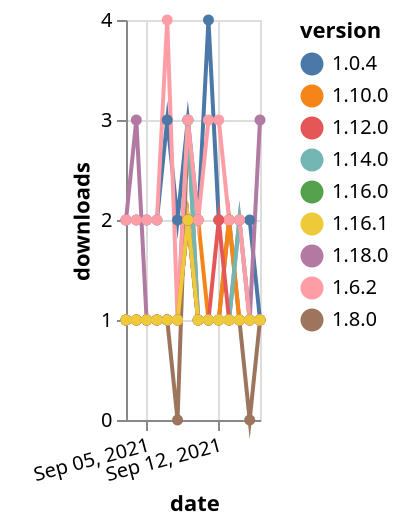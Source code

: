 {"$schema": "https://vega.github.io/schema/vega-lite/v5.json", "description": "A simple bar chart with embedded data.", "data": {"values": [{"date": "2021-09-03", "total": 2702, "delta": 2, "version": "1.0.4"}, {"date": "2021-09-04", "total": 2704, "delta": 2, "version": "1.0.4"}, {"date": "2021-09-05", "total": 2706, "delta": 2, "version": "1.0.4"}, {"date": "2021-09-06", "total": 2708, "delta": 2, "version": "1.0.4"}, {"date": "2021-09-07", "total": 2711, "delta": 3, "version": "1.0.4"}, {"date": "2021-09-08", "total": 2713, "delta": 2, "version": "1.0.4"}, {"date": "2021-09-09", "total": 2716, "delta": 3, "version": "1.0.4"}, {"date": "2021-09-10", "total": 2718, "delta": 2, "version": "1.0.4"}, {"date": "2021-09-11", "total": 2722, "delta": 4, "version": "1.0.4"}, {"date": "2021-09-12", "total": 2724, "delta": 2, "version": "1.0.4"}, {"date": "2021-09-13", "total": 2726, "delta": 2, "version": "1.0.4"}, {"date": "2021-09-14", "total": 2728, "delta": 2, "version": "1.0.4"}, {"date": "2021-09-15", "total": 2730, "delta": 2, "version": "1.0.4"}, {"date": "2021-09-16", "total": 2731, "delta": 1, "version": "1.0.4"}, {"date": "2021-09-03", "total": 127, "delta": 2, "version": "1.18.0"}, {"date": "2021-09-04", "total": 130, "delta": 3, "version": "1.18.0"}, {"date": "2021-09-05", "total": 131, "delta": 1, "version": "1.18.0"}, {"date": "2021-09-06", "total": 132, "delta": 1, "version": "1.18.0"}, {"date": "2021-09-07", "total": 133, "delta": 1, "version": "1.18.0"}, {"date": "2021-09-08", "total": 134, "delta": 1, "version": "1.18.0"}, {"date": "2021-09-09", "total": 136, "delta": 2, "version": "1.18.0"}, {"date": "2021-09-10", "total": 137, "delta": 1, "version": "1.18.0"}, {"date": "2021-09-11", "total": 138, "delta": 1, "version": "1.18.0"}, {"date": "2021-09-12", "total": 139, "delta": 1, "version": "1.18.0"}, {"date": "2021-09-13", "total": 140, "delta": 1, "version": "1.18.0"}, {"date": "2021-09-14", "total": 142, "delta": 2, "version": "1.18.0"}, {"date": "2021-09-15", "total": 143, "delta": 1, "version": "1.18.0"}, {"date": "2021-09-16", "total": 146, "delta": 3, "version": "1.18.0"}, {"date": "2021-09-03", "total": 273, "delta": 1, "version": "1.8.0"}, {"date": "2021-09-04", "total": 274, "delta": 1, "version": "1.8.0"}, {"date": "2021-09-05", "total": 275, "delta": 1, "version": "1.8.0"}, {"date": "2021-09-06", "total": 276, "delta": 1, "version": "1.8.0"}, {"date": "2021-09-07", "total": 277, "delta": 1, "version": "1.8.0"}, {"date": "2021-09-08", "total": 277, "delta": 0, "version": "1.8.0"}, {"date": "2021-09-09", "total": 280, "delta": 3, "version": "1.8.0"}, {"date": "2021-09-10", "total": 281, "delta": 1, "version": "1.8.0"}, {"date": "2021-09-11", "total": 282, "delta": 1, "version": "1.8.0"}, {"date": "2021-09-12", "total": 283, "delta": 1, "version": "1.8.0"}, {"date": "2021-09-13", "total": 285, "delta": 2, "version": "1.8.0"}, {"date": "2021-09-14", "total": 286, "delta": 1, "version": "1.8.0"}, {"date": "2021-09-15", "total": 286, "delta": 0, "version": "1.8.0"}, {"date": "2021-09-16", "total": 287, "delta": 1, "version": "1.8.0"}, {"date": "2021-09-03", "total": 233, "delta": 1, "version": "1.10.0"}, {"date": "2021-09-04", "total": 234, "delta": 1, "version": "1.10.0"}, {"date": "2021-09-05", "total": 235, "delta": 1, "version": "1.10.0"}, {"date": "2021-09-06", "total": 236, "delta": 1, "version": "1.10.0"}, {"date": "2021-09-07", "total": 237, "delta": 1, "version": "1.10.0"}, {"date": "2021-09-08", "total": 238, "delta": 1, "version": "1.10.0"}, {"date": "2021-09-09", "total": 240, "delta": 2, "version": "1.10.0"}, {"date": "2021-09-10", "total": 242, "delta": 2, "version": "1.10.0"}, {"date": "2021-09-11", "total": 243, "delta": 1, "version": "1.10.0"}, {"date": "2021-09-12", "total": 244, "delta": 1, "version": "1.10.0"}, {"date": "2021-09-13", "total": 246, "delta": 2, "version": "1.10.0"}, {"date": "2021-09-14", "total": 247, "delta": 1, "version": "1.10.0"}, {"date": "2021-09-15", "total": 248, "delta": 1, "version": "1.10.0"}, {"date": "2021-09-16", "total": 249, "delta": 1, "version": "1.10.0"}, {"date": "2021-09-03", "total": 160, "delta": 1, "version": "1.16.0"}, {"date": "2021-09-04", "total": 161, "delta": 1, "version": "1.16.0"}, {"date": "2021-09-05", "total": 162, "delta": 1, "version": "1.16.0"}, {"date": "2021-09-06", "total": 163, "delta": 1, "version": "1.16.0"}, {"date": "2021-09-07", "total": 164, "delta": 1, "version": "1.16.0"}, {"date": "2021-09-08", "total": 165, "delta": 1, "version": "1.16.0"}, {"date": "2021-09-09", "total": 167, "delta": 2, "version": "1.16.0"}, {"date": "2021-09-10", "total": 168, "delta": 1, "version": "1.16.0"}, {"date": "2021-09-11", "total": 169, "delta": 1, "version": "1.16.0"}, {"date": "2021-09-12", "total": 170, "delta": 1, "version": "1.16.0"}, {"date": "2021-09-13", "total": 171, "delta": 1, "version": "1.16.0"}, {"date": "2021-09-14", "total": 172, "delta": 1, "version": "1.16.0"}, {"date": "2021-09-15", "total": 173, "delta": 1, "version": "1.16.0"}, {"date": "2021-09-16", "total": 174, "delta": 1, "version": "1.16.0"}, {"date": "2021-09-03", "total": 180, "delta": 1, "version": "1.14.0"}, {"date": "2021-09-04", "total": 181, "delta": 1, "version": "1.14.0"}, {"date": "2021-09-05", "total": 182, "delta": 1, "version": "1.14.0"}, {"date": "2021-09-06", "total": 183, "delta": 1, "version": "1.14.0"}, {"date": "2021-09-07", "total": 184, "delta": 1, "version": "1.14.0"}, {"date": "2021-09-08", "total": 185, "delta": 1, "version": "1.14.0"}, {"date": "2021-09-09", "total": 188, "delta": 3, "version": "1.14.0"}, {"date": "2021-09-10", "total": 189, "delta": 1, "version": "1.14.0"}, {"date": "2021-09-11", "total": 190, "delta": 1, "version": "1.14.0"}, {"date": "2021-09-12", "total": 191, "delta": 1, "version": "1.14.0"}, {"date": "2021-09-13", "total": 192, "delta": 1, "version": "1.14.0"}, {"date": "2021-09-14", "total": 194, "delta": 2, "version": "1.14.0"}, {"date": "2021-09-15", "total": 195, "delta": 1, "version": "1.14.0"}, {"date": "2021-09-16", "total": 196, "delta": 1, "version": "1.14.0"}, {"date": "2021-09-03", "total": 2499, "delta": 2, "version": "1.6.2"}, {"date": "2021-09-04", "total": 2501, "delta": 2, "version": "1.6.2"}, {"date": "2021-09-05", "total": 2503, "delta": 2, "version": "1.6.2"}, {"date": "2021-09-06", "total": 2505, "delta": 2, "version": "1.6.2"}, {"date": "2021-09-07", "total": 2509, "delta": 4, "version": "1.6.2"}, {"date": "2021-09-08", "total": 2510, "delta": 1, "version": "1.6.2"}, {"date": "2021-09-09", "total": 2513, "delta": 3, "version": "1.6.2"}, {"date": "2021-09-10", "total": 2515, "delta": 2, "version": "1.6.2"}, {"date": "2021-09-11", "total": 2518, "delta": 3, "version": "1.6.2"}, {"date": "2021-09-12", "total": 2521, "delta": 3, "version": "1.6.2"}, {"date": "2021-09-13", "total": 2523, "delta": 2, "version": "1.6.2"}, {"date": "2021-09-14", "total": 2525, "delta": 2, "version": "1.6.2"}, {"date": "2021-09-15", "total": 2526, "delta": 1, "version": "1.6.2"}, {"date": "2021-09-16", "total": 2527, "delta": 1, "version": "1.6.2"}, {"date": "2021-09-03", "total": 248, "delta": 1, "version": "1.12.0"}, {"date": "2021-09-04", "total": 249, "delta": 1, "version": "1.12.0"}, {"date": "2021-09-05", "total": 250, "delta": 1, "version": "1.12.0"}, {"date": "2021-09-06", "total": 251, "delta": 1, "version": "1.12.0"}, {"date": "2021-09-07", "total": 252, "delta": 1, "version": "1.12.0"}, {"date": "2021-09-08", "total": 253, "delta": 1, "version": "1.12.0"}, {"date": "2021-09-09", "total": 255, "delta": 2, "version": "1.12.0"}, {"date": "2021-09-10", "total": 256, "delta": 1, "version": "1.12.0"}, {"date": "2021-09-11", "total": 257, "delta": 1, "version": "1.12.0"}, {"date": "2021-09-12", "total": 259, "delta": 2, "version": "1.12.0"}, {"date": "2021-09-13", "total": 260, "delta": 1, "version": "1.12.0"}, {"date": "2021-09-14", "total": 261, "delta": 1, "version": "1.12.0"}, {"date": "2021-09-15", "total": 262, "delta": 1, "version": "1.12.0"}, {"date": "2021-09-16", "total": 263, "delta": 1, "version": "1.12.0"}, {"date": "2021-09-03", "total": 143, "delta": 1, "version": "1.16.1"}, {"date": "2021-09-04", "total": 144, "delta": 1, "version": "1.16.1"}, {"date": "2021-09-05", "total": 145, "delta": 1, "version": "1.16.1"}, {"date": "2021-09-06", "total": 146, "delta": 1, "version": "1.16.1"}, {"date": "2021-09-07", "total": 147, "delta": 1, "version": "1.16.1"}, {"date": "2021-09-08", "total": 148, "delta": 1, "version": "1.16.1"}, {"date": "2021-09-09", "total": 150, "delta": 2, "version": "1.16.1"}, {"date": "2021-09-10", "total": 151, "delta": 1, "version": "1.16.1"}, {"date": "2021-09-11", "total": 152, "delta": 1, "version": "1.16.1"}, {"date": "2021-09-12", "total": 153, "delta": 1, "version": "1.16.1"}, {"date": "2021-09-13", "total": 154, "delta": 1, "version": "1.16.1"}, {"date": "2021-09-14", "total": 155, "delta": 1, "version": "1.16.1"}, {"date": "2021-09-15", "total": 156, "delta": 1, "version": "1.16.1"}, {"date": "2021-09-16", "total": 157, "delta": 1, "version": "1.16.1"}]}, "width": "container", "mark": {"type": "line", "point": {"filled": true}}, "encoding": {"x": {"field": "date", "type": "temporal", "timeUnit": "yearmonthdate", "title": "date", "axis": {"labelAngle": -15}}, "y": {"field": "delta", "type": "quantitative", "title": "downloads"}, "color": {"field": "version", "type": "nominal"}, "tooltip": {"field": "delta"}}}